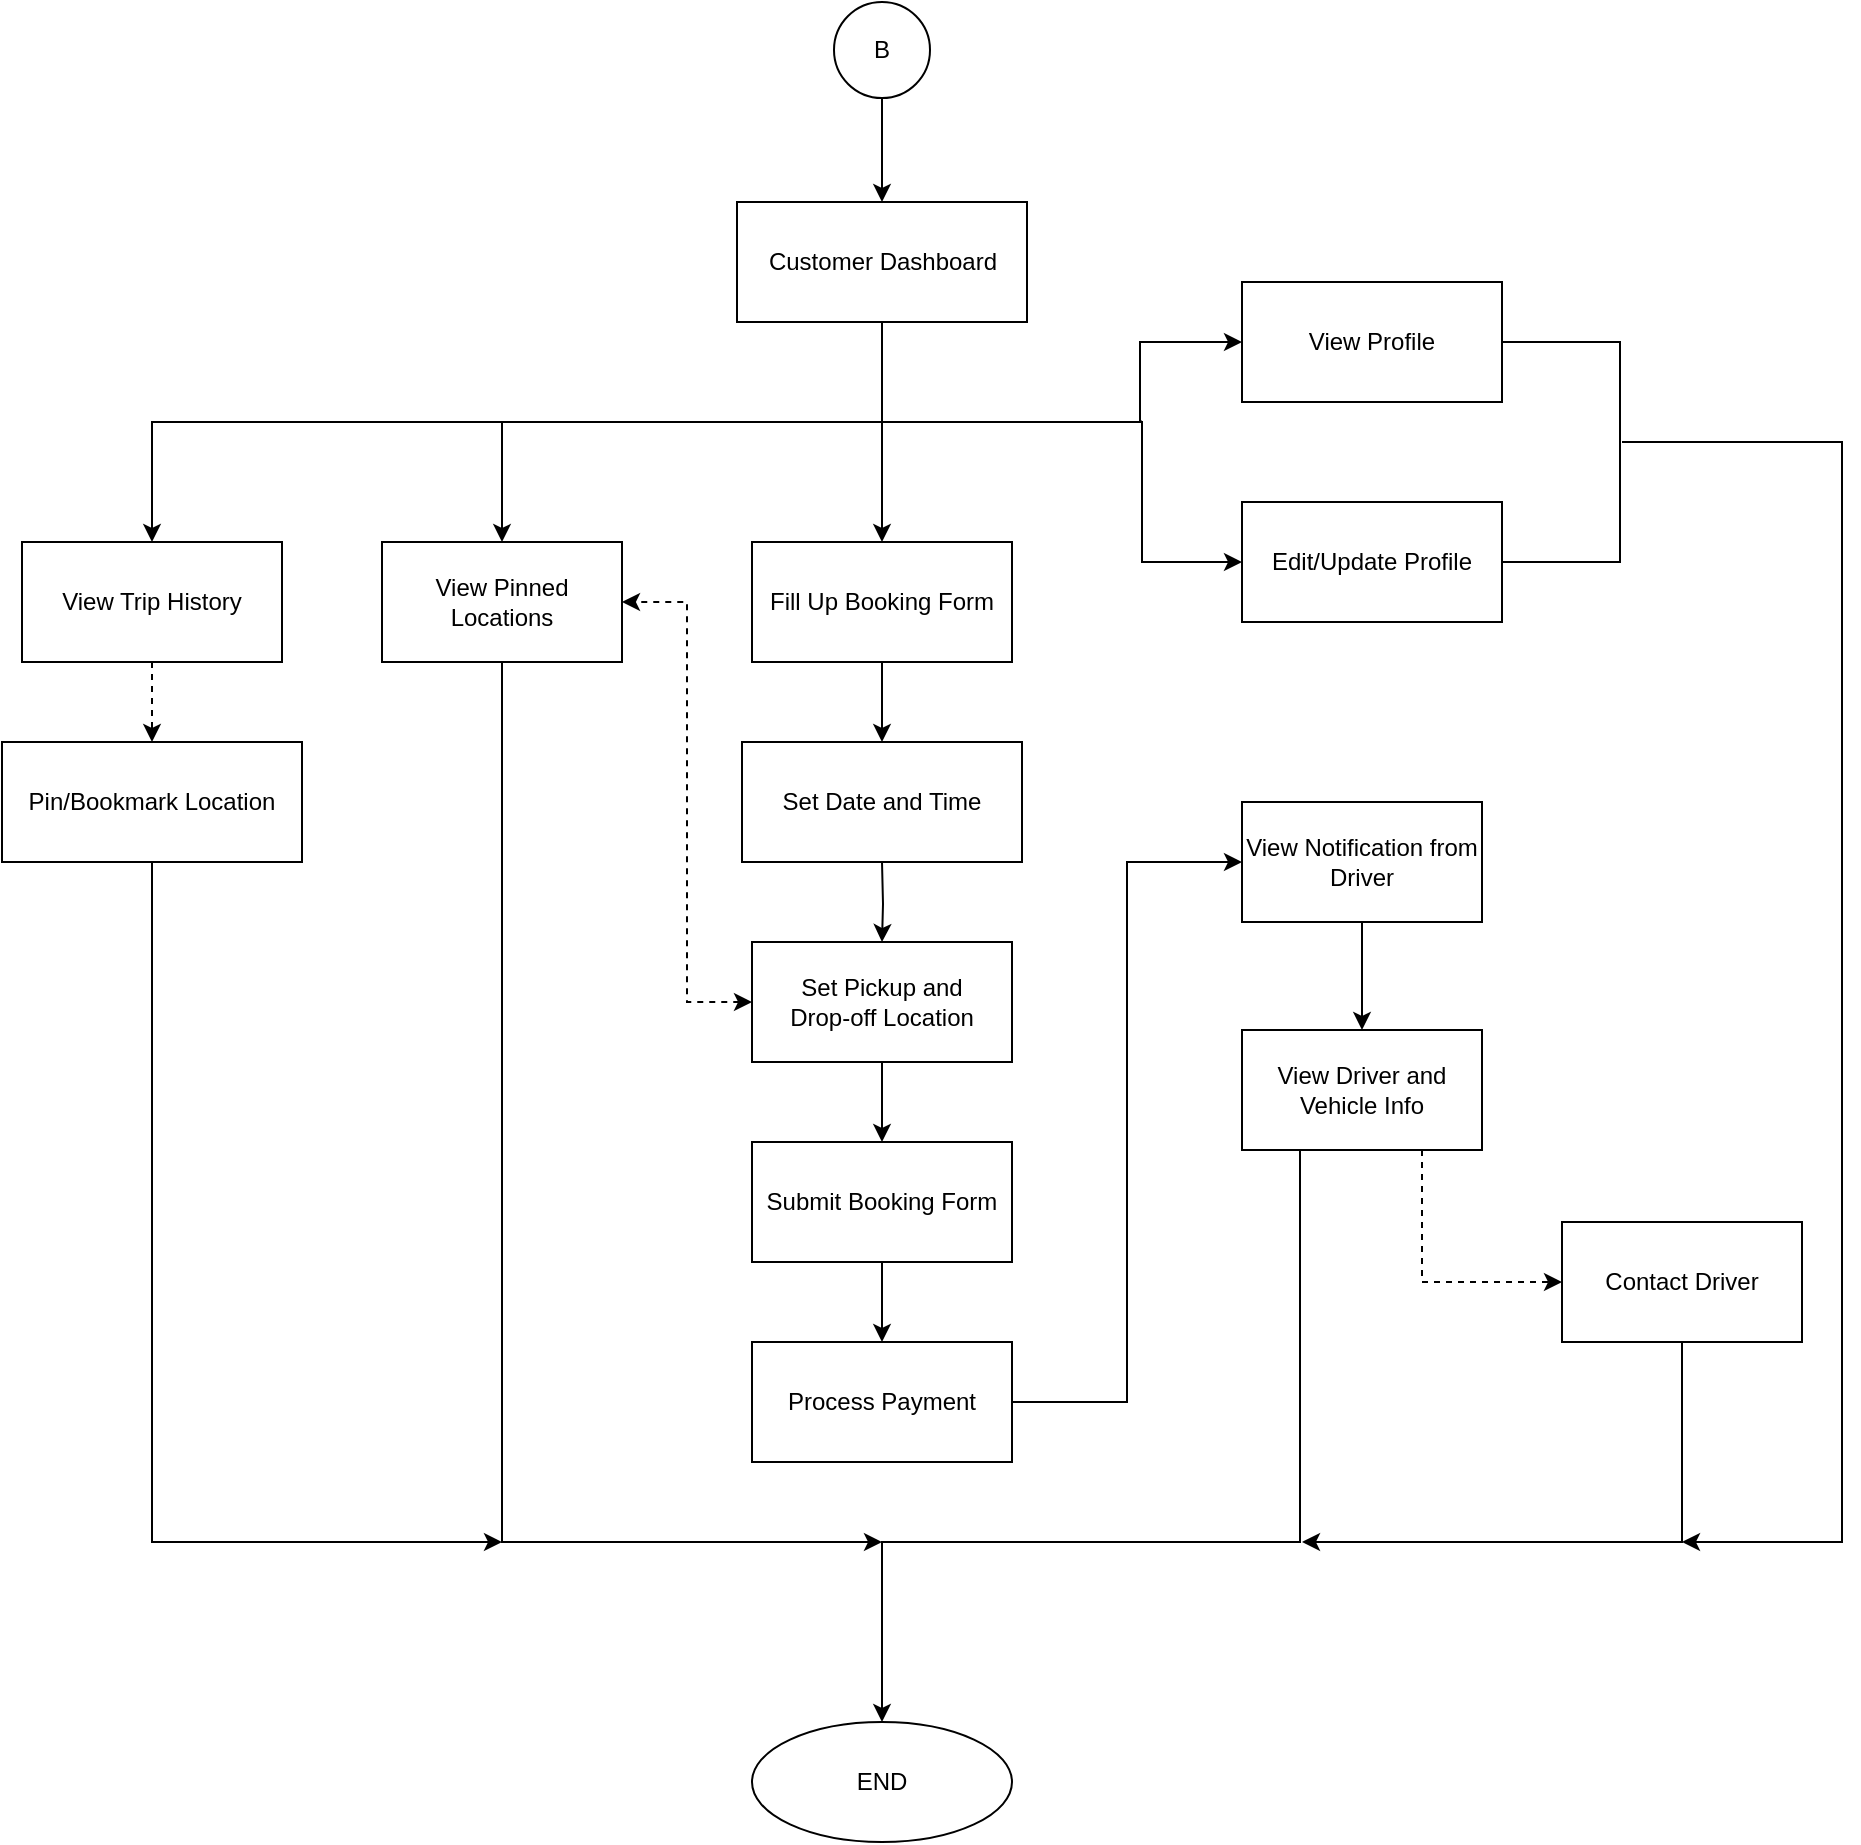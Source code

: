 <mxfile version="10.7.9"><diagram id="zw-B9Gw8l4tO42JcICFz" name="Page-1"><mxGraphModel dx="2062" dy="836" grid="1" gridSize="10" guides="1" tooltips="1" connect="1" arrows="1" fold="1" page="1" pageScale="1" pageWidth="827" pageHeight="1169" math="0" shadow="0"><root><mxCell id="0"/><mxCell id="1" parent="0"/><mxCell id="7bf4BMUzdzf1RROiSpPZ-9" style="edgeStyle=orthogonalEdgeStyle;rounded=0;orthogonalLoop=1;jettySize=auto;html=1;" parent="1" source="7bf4BMUzdzf1RROiSpPZ-1" target="7bf4BMUzdzf1RROiSpPZ-3" edge="1"><mxGeometry relative="1" as="geometry"/></mxCell><mxCell id="7bf4BMUzdzf1RROiSpPZ-1" value="B" style="ellipse;whiteSpace=wrap;html=1;aspect=fixed;" parent="1" vertex="1"><mxGeometry x="376" y="40" width="48" height="48" as="geometry"/></mxCell><mxCell id="7bf4BMUzdzf1RROiSpPZ-11" value="" style="edgeStyle=orthogonalEdgeStyle;rounded=0;orthogonalLoop=1;jettySize=auto;html=1;" parent="1" source="7bf4BMUzdzf1RROiSpPZ-3" target="7bf4BMUzdzf1RROiSpPZ-10" edge="1"><mxGeometry relative="1" as="geometry"/></mxCell><mxCell id="7bf4BMUzdzf1RROiSpPZ-32" value="" style="edgeStyle=orthogonalEdgeStyle;rounded=0;orthogonalLoop=1;jettySize=auto;html=1;entryX=0.5;entryY=0;entryDx=0;entryDy=0;" parent="1" source="7bf4BMUzdzf1RROiSpPZ-3" target="lgBsATvmPkM5vSPveGUw-6" edge="1"><mxGeometry relative="1" as="geometry"><Array as="points"><mxPoint x="400" y="250"/><mxPoint x="210" y="250"/></Array><mxPoint x="205" y="310" as="targetPoint"/></mxGeometry></mxCell><mxCell id="7bf4BMUzdzf1RROiSpPZ-3" value="Customer Dashboard" style="rounded=0;whiteSpace=wrap;html=1;" parent="1" vertex="1"><mxGeometry x="327.5" y="140" width="145" height="60" as="geometry"/></mxCell><mxCell id="7bf4BMUzdzf1RROiSpPZ-24" value="" style="edgeStyle=orthogonalEdgeStyle;rounded=0;orthogonalLoop=1;jettySize=auto;html=1;" parent="1" source="7bf4BMUzdzf1RROiSpPZ-10" target="7bf4BMUzdzf1RROiSpPZ-23" edge="1"><mxGeometry relative="1" as="geometry"/></mxCell><mxCell id="7bf4BMUzdzf1RROiSpPZ-10" value="Fill Up Booking Form" style="rounded=0;whiteSpace=wrap;html=1;" parent="1" vertex="1"><mxGeometry x="335" y="310" width="130" height="60" as="geometry"/></mxCell><mxCell id="7bf4BMUzdzf1RROiSpPZ-25" style="edgeStyle=orthogonalEdgeStyle;rounded=0;orthogonalLoop=1;jettySize=auto;html=1;exitX=0.5;exitY=1;exitDx=0;exitDy=0;" parent="1" source="lgBsATvmPkM5vSPveGUw-1" target="7bf4BMUzdzf1RROiSpPZ-16" edge="1"><mxGeometry relative="1" as="geometry"/></mxCell><mxCell id="7bf4BMUzdzf1RROiSpPZ-23" value="Set Date and Time" style="rounded=0;whiteSpace=wrap;html=1;" parent="1" vertex="1"><mxGeometry x="330" y="410" width="140" height="60" as="geometry"/></mxCell><mxCell id="7bf4BMUzdzf1RROiSpPZ-20" value="" style="edgeStyle=orthogonalEdgeStyle;rounded=0;orthogonalLoop=1;jettySize=auto;html=1;" parent="1" source="7bf4BMUzdzf1RROiSpPZ-16" target="7bf4BMUzdzf1RROiSpPZ-19" edge="1"><mxGeometry relative="1" as="geometry"/></mxCell><mxCell id="7bf4BMUzdzf1RROiSpPZ-16" value="Submit Booking Form" style="rounded=0;whiteSpace=wrap;html=1;" parent="1" vertex="1"><mxGeometry x="335" y="610" width="130" height="60" as="geometry"/></mxCell><mxCell id="7bf4BMUzdzf1RROiSpPZ-22" value="" style="edgeStyle=orthogonalEdgeStyle;rounded=0;orthogonalLoop=1;jettySize=auto;html=1;exitX=0.25;exitY=1;exitDx=0;exitDy=0;entryX=0.5;entryY=0;entryDx=0;entryDy=0;" parent="1" source="lgBsATvmPkM5vSPveGUw-14" target="7bf4BMUzdzf1RROiSpPZ-21" edge="1"><mxGeometry relative="1" as="geometry"><Array as="points"><mxPoint x="609" y="614"/><mxPoint x="609" y="810"/><mxPoint x="400" y="810"/><mxPoint x="400" y="890"/></Array></mxGeometry></mxCell><mxCell id="lgBsATvmPkM5vSPveGUw-17" style="edgeStyle=orthogonalEdgeStyle;rounded=0;orthogonalLoop=1;jettySize=auto;html=1;exitX=1;exitY=0.5;exitDx=0;exitDy=0;entryX=0;entryY=0.5;entryDx=0;entryDy=0;startArrow=none;startFill=0;" parent="1" source="7bf4BMUzdzf1RROiSpPZ-19" target="7bf4BMUzdzf1RROiSpPZ-26" edge="1"><mxGeometry relative="1" as="geometry"/></mxCell><mxCell id="7bf4BMUzdzf1RROiSpPZ-19" value="Process Payment" style="rounded=0;whiteSpace=wrap;html=1;" parent="1" vertex="1"><mxGeometry x="335" y="710" width="130" height="60" as="geometry"/></mxCell><mxCell id="7bf4BMUzdzf1RROiSpPZ-21" value="END" style="ellipse;whiteSpace=wrap;html=1;fontFamily=Helvetica;fontSize=12;fontColor=#000000;align=center;strokeColor=#000000;fillColor=#ffffff;" parent="1" vertex="1"><mxGeometry x="335" y="900" width="130" height="60" as="geometry"/></mxCell><mxCell id="7bf4BMUzdzf1RROiSpPZ-26" value="View Notification from Driver" style="rounded=0;whiteSpace=wrap;html=1;" parent="1" vertex="1"><mxGeometry x="580" y="440" width="120" height="60" as="geometry"/></mxCell><mxCell id="lgBsATvmPkM5vSPveGUw-8" style="edgeStyle=orthogonalEdgeStyle;rounded=0;orthogonalLoop=1;jettySize=auto;html=1;exitX=0;exitY=0.5;exitDx=0;exitDy=0;entryX=1;entryY=0.5;entryDx=0;entryDy=0;dashed=1;startArrow=classic;startFill=1;" parent="1" source="lgBsATvmPkM5vSPveGUw-1" target="lgBsATvmPkM5vSPveGUw-6" edge="1"><mxGeometry relative="1" as="geometry"/></mxCell><mxCell id="lgBsATvmPkM5vSPveGUw-1" value="&lt;div&gt;Set Pickup and &lt;br&gt;&lt;/div&gt;&lt;div&gt;Drop-off Location&lt;/div&gt;" style="rounded=0;whiteSpace=wrap;html=1;" parent="1" vertex="1"><mxGeometry x="335" y="510" width="130" height="60" as="geometry"/></mxCell><mxCell id="lgBsATvmPkM5vSPveGUw-3" value="" style="edgeStyle=orthogonalEdgeStyle;rounded=0;orthogonalLoop=1;jettySize=auto;html=1;entryX=0.5;entryY=0;entryDx=0;entryDy=0;" parent="1" target="lgBsATvmPkM5vSPveGUw-1" edge="1"><mxGeometry relative="1" as="geometry"><mxPoint x="400" y="470" as="sourcePoint"/><mxPoint x="410" y="420" as="targetPoint"/></mxGeometry></mxCell><mxCell id="MweyQ0eEkeBJqQTzgA4A-9" style="edgeStyle=orthogonalEdgeStyle;rounded=0;orthogonalLoop=1;jettySize=auto;html=1;" edge="1" parent="1" source="lgBsATvmPkM5vSPveGUw-6"><mxGeometry relative="1" as="geometry"><mxPoint x="400" y="810" as="targetPoint"/><Array as="points"><mxPoint x="210" y="810"/></Array></mxGeometry></mxCell><mxCell id="lgBsATvmPkM5vSPveGUw-6" value="View Pinned Locations" style="rounded=0;whiteSpace=wrap;html=1;" parent="1" vertex="1"><mxGeometry x="150" y="310" width="120" height="60" as="geometry"/></mxCell><mxCell id="lgBsATvmPkM5vSPveGUw-7" value="" style="edgeStyle=orthogonalEdgeStyle;rounded=0;orthogonalLoop=1;jettySize=auto;html=1;entryX=0.5;entryY=0;entryDx=0;entryDy=0;" parent="1" target="lgBsATvmPkM5vSPveGUw-10" edge="1"><mxGeometry relative="1" as="geometry"><Array as="points"><mxPoint x="35" y="250"/></Array><mxPoint x="220" y="250" as="sourcePoint"/><mxPoint x="30" y="310" as="targetPoint"/></mxGeometry></mxCell><mxCell id="lgBsATvmPkM5vSPveGUw-9" style="edgeStyle=orthogonalEdgeStyle;rounded=0;orthogonalLoop=1;jettySize=auto;html=1;exitX=0.5;exitY=1;exitDx=0;exitDy=0;entryX=0.5;entryY=0;entryDx=0;entryDy=0;dashed=1;" parent="1" source="lgBsATvmPkM5vSPveGUw-10" target="lgBsATvmPkM5vSPveGUw-11" edge="1"><mxGeometry relative="1" as="geometry"/></mxCell><mxCell id="lgBsATvmPkM5vSPveGUw-10" value="View Trip History" style="rounded=0;whiteSpace=wrap;html=1;" parent="1" vertex="1"><mxGeometry x="-30" y="310" width="130" height="60" as="geometry"/></mxCell><mxCell id="MweyQ0eEkeBJqQTzgA4A-10" style="edgeStyle=orthogonalEdgeStyle;rounded=0;orthogonalLoop=1;jettySize=auto;html=1;" edge="1" parent="1" source="lgBsATvmPkM5vSPveGUw-11"><mxGeometry relative="1" as="geometry"><mxPoint x="210" y="810" as="targetPoint"/><Array as="points"><mxPoint x="35" y="810"/></Array></mxGeometry></mxCell><mxCell id="lgBsATvmPkM5vSPveGUw-11" value="Pin/Bookmark Location" style="rounded=0;whiteSpace=wrap;html=1;" parent="1" vertex="1"><mxGeometry x="-40" y="410" width="150" height="60" as="geometry"/></mxCell><mxCell id="lgBsATvmPkM5vSPveGUw-23" style="edgeStyle=orthogonalEdgeStyle;rounded=0;orthogonalLoop=1;jettySize=auto;html=1;exitX=0.75;exitY=1;exitDx=0;exitDy=0;entryX=0;entryY=0.5;entryDx=0;entryDy=0;startArrow=none;startFill=0;dashed=1;" parent="1" source="lgBsATvmPkM5vSPveGUw-14" target="lgBsATvmPkM5vSPveGUw-22" edge="1"><mxGeometry relative="1" as="geometry"/></mxCell><mxCell id="lgBsATvmPkM5vSPveGUw-14" value="View Driver and Vehicle Info" style="rounded=0;whiteSpace=wrap;html=1;" parent="1" vertex="1"><mxGeometry x="580" y="554" width="120" height="60" as="geometry"/></mxCell><mxCell id="lgBsATvmPkM5vSPveGUw-16" value="" style="endArrow=classic;html=1;exitX=0.5;exitY=1;exitDx=0;exitDy=0;entryX=0.5;entryY=0;entryDx=0;entryDy=0;" parent="1" source="7bf4BMUzdzf1RROiSpPZ-26" target="lgBsATvmPkM5vSPveGUw-14" edge="1"><mxGeometry width="50" height="50" relative="1" as="geometry"><mxPoint x="760" y="640" as="sourcePoint"/><mxPoint x="810" y="590" as="targetPoint"/></mxGeometry></mxCell><mxCell id="MweyQ0eEkeBJqQTzgA4A-2" style="edgeStyle=orthogonalEdgeStyle;rounded=0;orthogonalLoop=1;jettySize=auto;html=1;" edge="1" parent="1" source="lgBsATvmPkM5vSPveGUw-22"><mxGeometry relative="1" as="geometry"><mxPoint x="610" y="810" as="targetPoint"/><Array as="points"><mxPoint x="800" y="810"/></Array></mxGeometry></mxCell><mxCell id="lgBsATvmPkM5vSPveGUw-22" value="Contact Driver" style="rounded=0;whiteSpace=wrap;html=1;" parent="1" vertex="1"><mxGeometry x="740" y="650" width="120" height="60" as="geometry"/></mxCell><mxCell id="lgBsATvmPkM5vSPveGUw-30" style="edgeStyle=orthogonalEdgeStyle;rounded=0;orthogonalLoop=1;jettySize=auto;html=1;exitX=0;exitY=0.5;exitDx=0;exitDy=0;startArrow=classic;startFill=1;endArrow=none;endFill=0;" parent="1" source="lgBsATvmPkM5vSPveGUw-27" edge="1"><mxGeometry relative="1" as="geometry"><mxPoint x="530" y="249.706" as="targetPoint"/><Array as="points"><mxPoint x="529" y="210"/></Array></mxGeometry></mxCell><mxCell id="lgBsATvmPkM5vSPveGUw-27" value="View Profile" style="rounded=0;whiteSpace=wrap;html=1;" parent="1" vertex="1"><mxGeometry x="580" y="180" width="130" height="60" as="geometry"/></mxCell><mxCell id="lgBsATvmPkM5vSPveGUw-28" value="Edit/Update Profile" style="rounded=0;whiteSpace=wrap;html=1;" parent="1" vertex="1"><mxGeometry x="580" y="290" width="130" height="60" as="geometry"/></mxCell><mxCell id="lgBsATvmPkM5vSPveGUw-29" value="" style="endArrow=classic;html=1;entryX=0;entryY=0.5;entryDx=0;entryDy=0;rounded=0;" parent="1" target="lgBsATvmPkM5vSPveGUw-28" edge="1"><mxGeometry width="50" height="50" relative="1" as="geometry"><mxPoint x="400" y="250" as="sourcePoint"/><mxPoint x="740" y="90" as="targetPoint"/><Array as="points"><mxPoint x="530" y="250"/><mxPoint x="530" y="320"/></Array></mxGeometry></mxCell><mxCell id="lgBsATvmPkM5vSPveGUw-31" style="edgeStyle=orthogonalEdgeStyle;rounded=0;orthogonalLoop=1;jettySize=auto;html=1;startArrow=none;startFill=0;endArrow=none;endFill=0;entryX=1;entryY=0.5;entryDx=0;entryDy=0;exitX=1;exitY=0.5;exitDx=0;exitDy=0;" parent="1" source="lgBsATvmPkM5vSPveGUw-28" target="lgBsATvmPkM5vSPveGUw-27" edge="1"><mxGeometry relative="1" as="geometry"><mxPoint x="529.471" y="249.706" as="targetPoint"/><mxPoint x="1050" y="700" as="sourcePoint"/><Array as="points"><mxPoint x="769" y="320"/><mxPoint x="769" y="210"/></Array></mxGeometry></mxCell><mxCell id="MweyQ0eEkeBJqQTzgA4A-5" value="" style="endArrow=classic;html=1;rounded=0;" edge="1" parent="1"><mxGeometry width="50" height="50" relative="1" as="geometry"><mxPoint x="770" y="260" as="sourcePoint"/><mxPoint x="800" y="810" as="targetPoint"/><Array as="points"><mxPoint x="880" y="260"/><mxPoint x="880" y="810"/></Array></mxGeometry></mxCell></root></mxGraphModel></diagram></mxfile>
